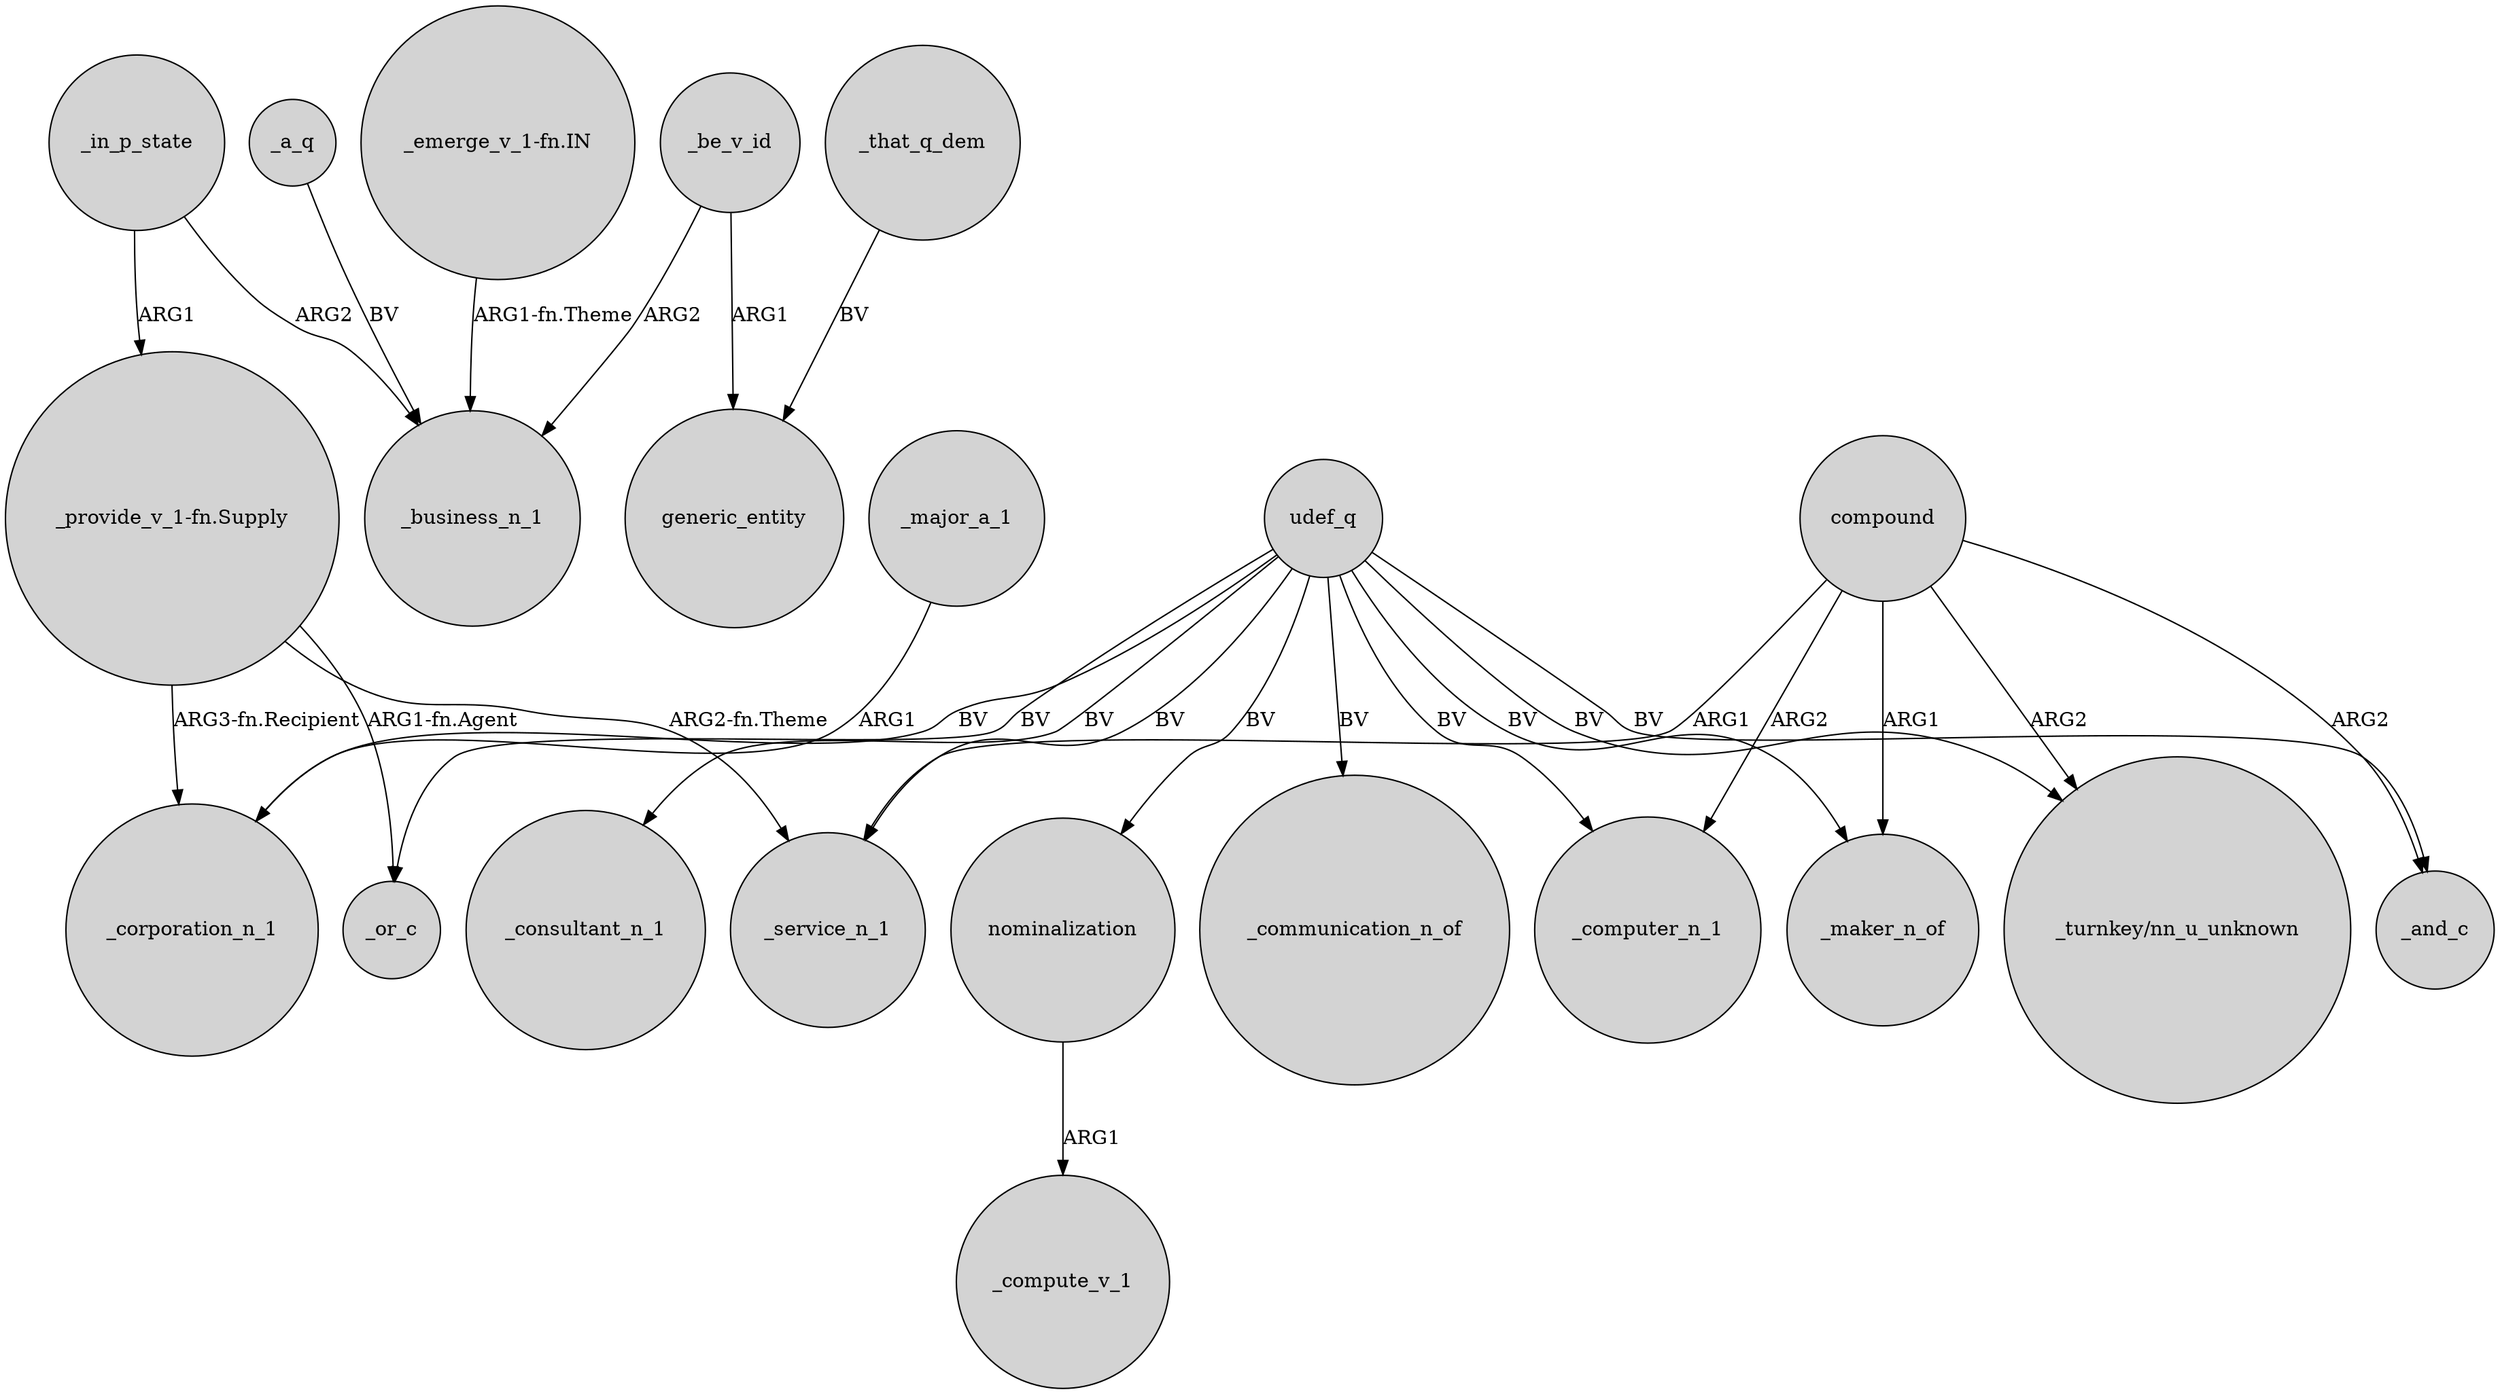 digraph {
	node [shape=circle style=filled]
	_in_p_state -> _business_n_1 [label=ARG2]
	"_provide_v_1-fn.Supply" -> _corporation_n_1 [label="ARG3-fn.Recipient"]
	_a_q -> _business_n_1 [label=BV]
	"_provide_v_1-fn.Supply" -> _service_n_1 [label="ARG2-fn.Theme"]
	compound -> "_turnkey/nn_u_unknown" [label=ARG2]
	_that_q_dem -> generic_entity [label=BV]
	compound -> _maker_n_of [label=ARG1]
	"_emerge_v_1-fn.IN" -> _business_n_1 [label="ARG1-fn.Theme"]
	_in_p_state -> "_provide_v_1-fn.Supply" [label=ARG1]
	_be_v_id -> generic_entity [label=ARG1]
	_be_v_id -> _business_n_1 [label=ARG2]
	udef_q -> _or_c [label=BV]
	"_provide_v_1-fn.Supply" -> _or_c [label="ARG1-fn.Agent"]
	udef_q -> _computer_n_1 [label=BV]
	compound -> _computer_n_1 [label=ARG2]
	udef_q -> _corporation_n_1 [label=BV]
	compound -> _and_c [label=ARG2]
	udef_q -> _service_n_1 [label=BV]
	nominalization -> _compute_v_1 [label=ARG1]
	udef_q -> _maker_n_of [label=BV]
	udef_q -> _communication_n_of [label=BV]
	udef_q -> nominalization [label=BV]
	_major_a_1 -> _corporation_n_1 [label=ARG1]
	udef_q -> _consultant_n_1 [label=BV]
	udef_q -> "_turnkey/nn_u_unknown" [label=BV]
	udef_q -> _and_c [label=BV]
	compound -> _service_n_1 [label=ARG1]
}
